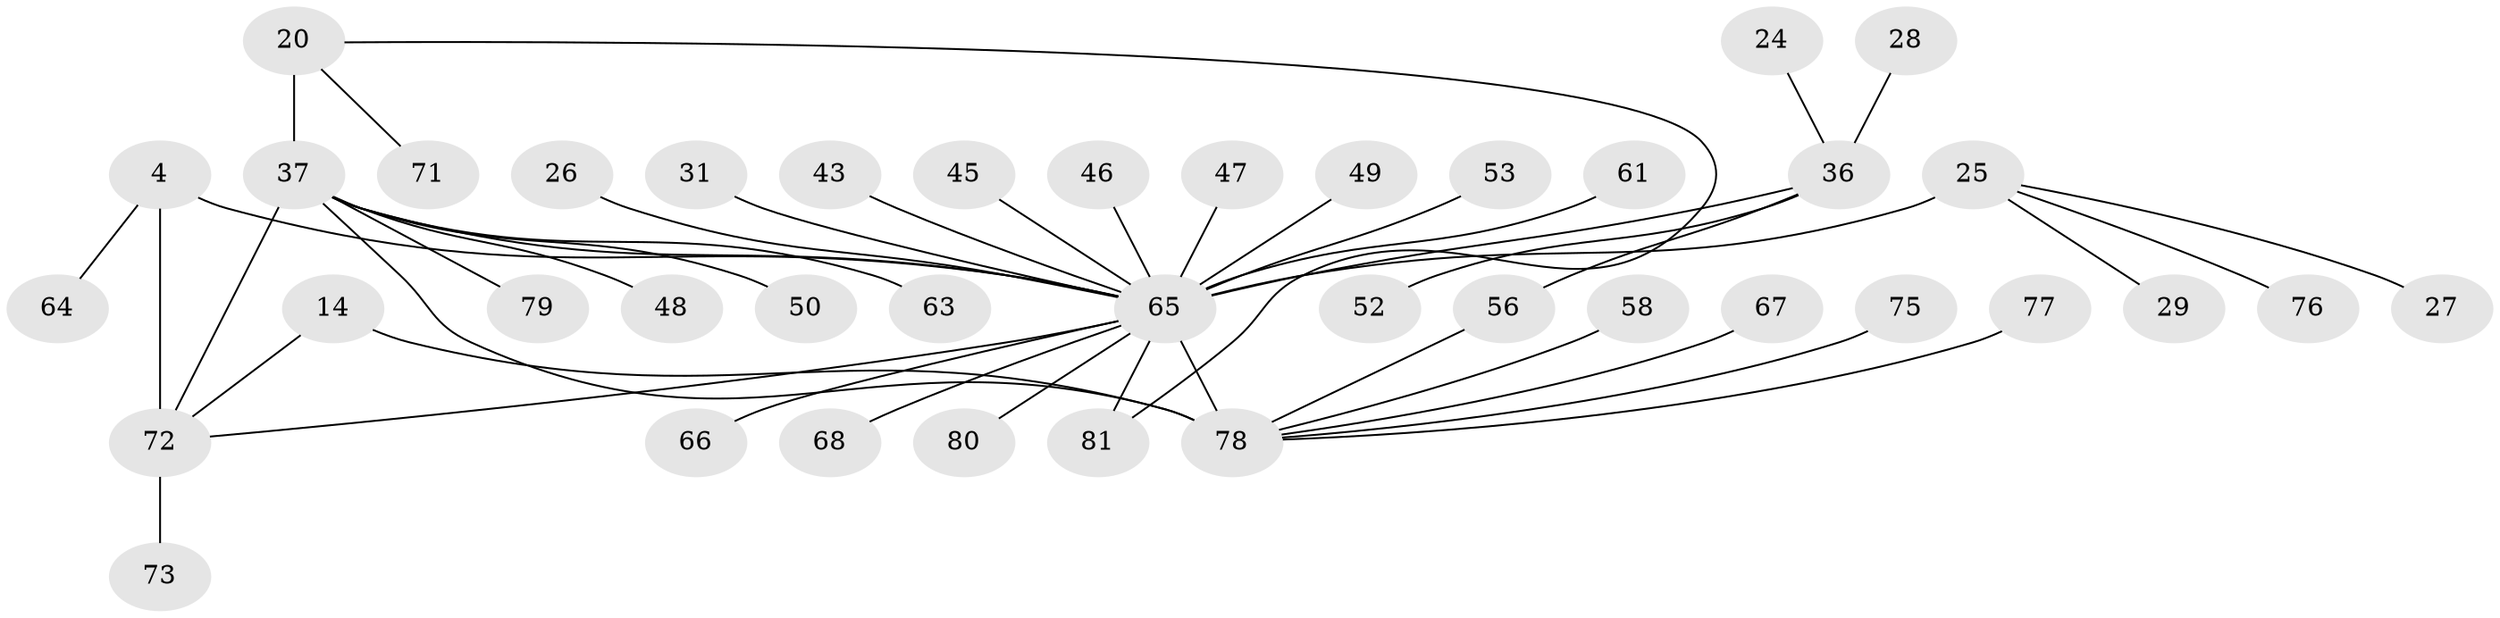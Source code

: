 // original degree distribution, {6: 0.037037037037037035, 9: 0.024691358024691357, 4: 0.06172839506172839, 5: 0.04938271604938271, 8: 0.012345679012345678, 7: 0.024691358024691357, 10: 0.024691358024691357, 14: 0.012345679012345678, 3: 0.07407407407407407, 1: 0.5432098765432098, 2: 0.13580246913580246}
// Generated by graph-tools (version 1.1) at 2025/54/03/09/25 04:54:51]
// undirected, 40 vertices, 45 edges
graph export_dot {
graph [start="1"]
  node [color=gray90,style=filled];
  4 [super="+3"];
  14 [super="+13"];
  20 [super="+19"];
  24;
  25 [super="+11"];
  26;
  27;
  28;
  29;
  31;
  36 [super="+32+7"];
  37 [super="+18"];
  43;
  45;
  46;
  47;
  48;
  49;
  50;
  52 [super="+35"];
  53;
  56 [super="+54"];
  58;
  61;
  63;
  64;
  65 [super="+59+12+22"];
  66;
  67 [super="+42+51"];
  68;
  71;
  72 [super="+2+30+41+44+55+62"];
  73 [super="+57+69"];
  75;
  76 [super="+74"];
  77;
  78 [super="+16+60+38"];
  79;
  80 [super="+23+39"];
  81 [super="+70"];
  4 -- 64;
  4 -- 72 [weight=4];
  4 -- 65 [weight=2];
  14 -- 78 [weight=4];
  14 -- 72;
  20 -- 71;
  20 -- 81;
  20 -- 37 [weight=4];
  24 -- 36;
  25 -- 65 [weight=4];
  25 -- 27;
  25 -- 76;
  25 -- 29;
  26 -- 65;
  28 -- 36;
  31 -- 65;
  36 -- 52;
  36 -- 56;
  36 -- 65 [weight=4];
  37 -- 72;
  37 -- 78 [weight=2];
  37 -- 79;
  37 -- 48;
  37 -- 50;
  37 -- 63;
  37 -- 65 [weight=2];
  43 -- 65;
  45 -- 65;
  46 -- 65;
  47 -- 65 [weight=2];
  49 -- 65;
  53 -- 65;
  56 -- 78;
  58 -- 78;
  61 -- 65;
  65 -- 66;
  65 -- 68;
  65 -- 72;
  65 -- 78 [weight=4];
  65 -- 80;
  65 -- 81;
  67 -- 78;
  72 -- 73;
  75 -- 78;
  77 -- 78;
}
